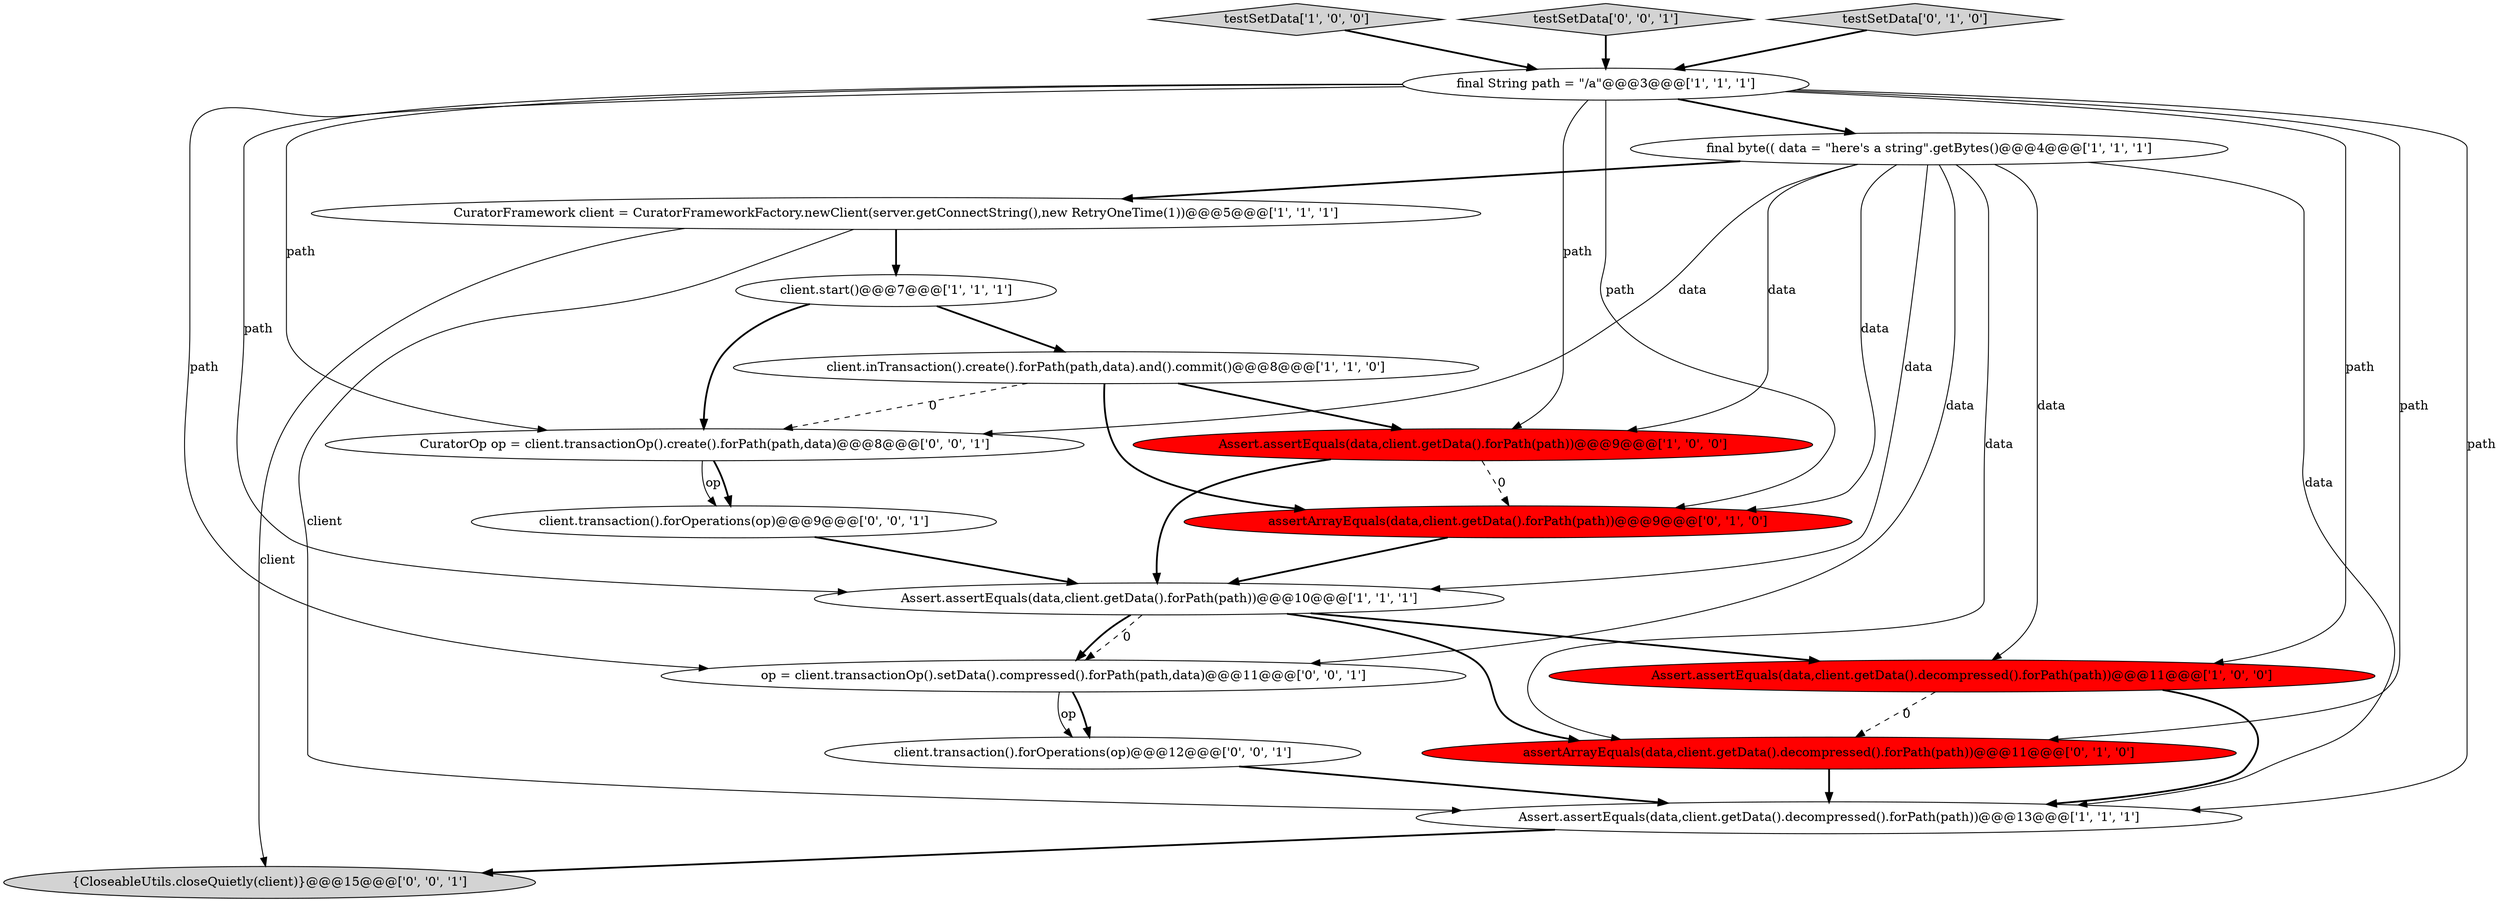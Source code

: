 digraph {
17 [style = filled, label = "client.transaction().forOperations(op)@@@12@@@['0', '0', '1']", fillcolor = white, shape = ellipse image = "AAA0AAABBB3BBB"];
4 [style = filled, label = "testSetData['1', '0', '0']", fillcolor = lightgray, shape = diamond image = "AAA0AAABBB1BBB"];
3 [style = filled, label = "Assert.assertEquals(data,client.getData().decompressed().forPath(path))@@@13@@@['1', '1', '1']", fillcolor = white, shape = ellipse image = "AAA0AAABBB1BBB"];
15 [style = filled, label = "testSetData['0', '0', '1']", fillcolor = lightgray, shape = diamond image = "AAA0AAABBB3BBB"];
16 [style = filled, label = "op = client.transactionOp().setData().compressed().forPath(path,data)@@@11@@@['0', '0', '1']", fillcolor = white, shape = ellipse image = "AAA0AAABBB3BBB"];
9 [style = filled, label = "Assert.assertEquals(data,client.getData().forPath(path))@@@9@@@['1', '0', '0']", fillcolor = red, shape = ellipse image = "AAA1AAABBB1BBB"];
12 [style = filled, label = "testSetData['0', '1', '0']", fillcolor = lightgray, shape = diamond image = "AAA0AAABBB2BBB"];
13 [style = filled, label = "CuratorOp op = client.transactionOp().create().forPath(path,data)@@@8@@@['0', '0', '1']", fillcolor = white, shape = ellipse image = "AAA0AAABBB3BBB"];
18 [style = filled, label = "{CloseableUtils.closeQuietly(client)}@@@15@@@['0', '0', '1']", fillcolor = lightgray, shape = ellipse image = "AAA0AAABBB3BBB"];
5 [style = filled, label = "client.inTransaction().create().forPath(path,data).and().commit()@@@8@@@['1', '1', '0']", fillcolor = white, shape = ellipse image = "AAA0AAABBB1BBB"];
7 [style = filled, label = "CuratorFramework client = CuratorFrameworkFactory.newClient(server.getConnectString(),new RetryOneTime(1))@@@5@@@['1', '1', '1']", fillcolor = white, shape = ellipse image = "AAA0AAABBB1BBB"];
10 [style = filled, label = "assertArrayEquals(data,client.getData().forPath(path))@@@9@@@['0', '1', '0']", fillcolor = red, shape = ellipse image = "AAA1AAABBB2BBB"];
0 [style = filled, label = "client.start()@@@7@@@['1', '1', '1']", fillcolor = white, shape = ellipse image = "AAA0AAABBB1BBB"];
2 [style = filled, label = "Assert.assertEquals(data,client.getData().decompressed().forPath(path))@@@11@@@['1', '0', '0']", fillcolor = red, shape = ellipse image = "AAA1AAABBB1BBB"];
14 [style = filled, label = "client.transaction().forOperations(op)@@@9@@@['0', '0', '1']", fillcolor = white, shape = ellipse image = "AAA0AAABBB3BBB"];
6 [style = filled, label = "final String path = \"/a\"@@@3@@@['1', '1', '1']", fillcolor = white, shape = ellipse image = "AAA0AAABBB1BBB"];
1 [style = filled, label = "Assert.assertEquals(data,client.getData().forPath(path))@@@10@@@['1', '1', '1']", fillcolor = white, shape = ellipse image = "AAA0AAABBB1BBB"];
11 [style = filled, label = "assertArrayEquals(data,client.getData().decompressed().forPath(path))@@@11@@@['0', '1', '0']", fillcolor = red, shape = ellipse image = "AAA1AAABBB2BBB"];
8 [style = filled, label = "final byte(( data = \"here's a string\".getBytes()@@@4@@@['1', '1', '1']", fillcolor = white, shape = ellipse image = "AAA0AAABBB1BBB"];
5->13 [style = dashed, label="0"];
5->10 [style = bold, label=""];
6->1 [style = solid, label="path"];
9->10 [style = dashed, label="0"];
0->13 [style = bold, label=""];
5->9 [style = bold, label=""];
8->11 [style = solid, label="data"];
13->14 [style = solid, label="op"];
7->3 [style = solid, label="client"];
4->6 [style = bold, label=""];
8->3 [style = solid, label="data"];
2->3 [style = bold, label=""];
6->10 [style = solid, label="path"];
7->0 [style = bold, label=""];
15->6 [style = bold, label=""];
16->17 [style = bold, label=""];
12->6 [style = bold, label=""];
14->1 [style = bold, label=""];
8->7 [style = bold, label=""];
1->11 [style = bold, label=""];
3->18 [style = bold, label=""];
6->11 [style = solid, label="path"];
6->9 [style = solid, label="path"];
6->3 [style = solid, label="path"];
8->16 [style = solid, label="data"];
6->13 [style = solid, label="path"];
16->17 [style = solid, label="op"];
11->3 [style = bold, label=""];
1->16 [style = bold, label=""];
1->16 [style = dashed, label="0"];
6->8 [style = bold, label=""];
6->16 [style = solid, label="path"];
8->9 [style = solid, label="data"];
17->3 [style = bold, label=""];
2->11 [style = dashed, label="0"];
1->2 [style = bold, label=""];
6->2 [style = solid, label="path"];
8->10 [style = solid, label="data"];
8->1 [style = solid, label="data"];
8->2 [style = solid, label="data"];
9->1 [style = bold, label=""];
10->1 [style = bold, label=""];
7->18 [style = solid, label="client"];
13->14 [style = bold, label=""];
8->13 [style = solid, label="data"];
0->5 [style = bold, label=""];
}
